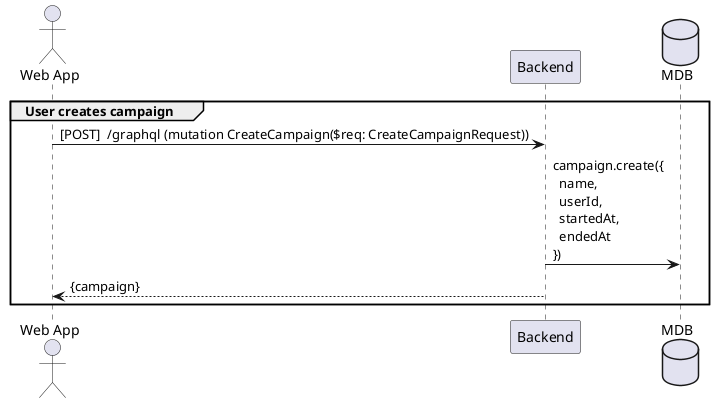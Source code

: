 @startuml

actor "Web App" as fe
participant "Backend" as be
database "MDB" as db

group User creates campaign

fe -> be: [POST]  /graphql (mutation CreateCampaign($req: CreateCampaignRequest))
be -> db: campaign.create({\n  name,\n  userId,\n  startedAt,\n  endedAt\n})
be --> fe: {campaign}

end

@enduml
